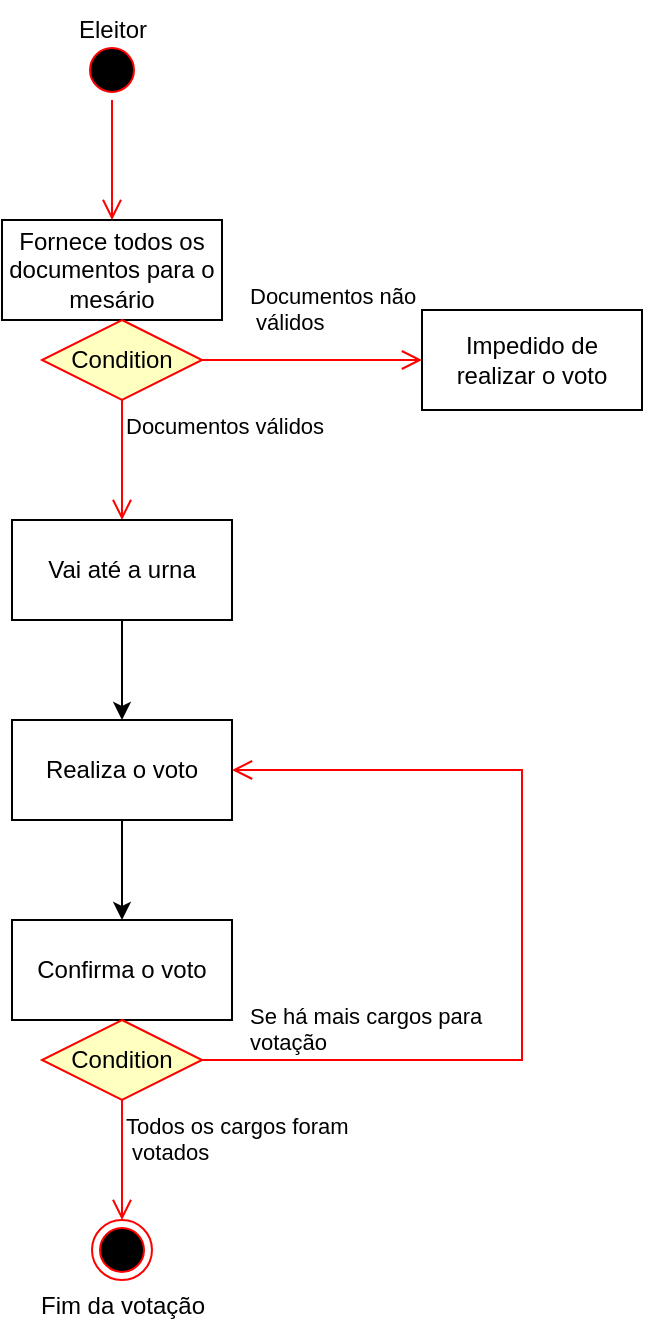 <mxfile version="28.2.5">
  <diagram name="Página-1" id="6HJWCoaYQ37QXLlauOAN">
    <mxGraphModel dx="1188" dy="648" grid="1" gridSize="10" guides="1" tooltips="1" connect="1" arrows="1" fold="1" page="1" pageScale="1" pageWidth="827" pageHeight="1169" math="0" shadow="0">
      <root>
        <mxCell id="0" />
        <mxCell id="1" parent="0" />
        <mxCell id="Lo3eXL98znN5Ijs_LKKe-2" value="V" style="ellipse;html=1;shape=startState;fillColor=#000000;strokeColor=#ff0000;" vertex="1" parent="1">
          <mxGeometry x="390" y="60" width="30" height="30" as="geometry" />
        </mxCell>
        <mxCell id="Lo3eXL98znN5Ijs_LKKe-3" value="" style="edgeStyle=orthogonalEdgeStyle;html=1;verticalAlign=bottom;endArrow=open;endSize=8;strokeColor=#ff0000;rounded=0;" edge="1" source="Lo3eXL98znN5Ijs_LKKe-2" parent="1">
          <mxGeometry relative="1" as="geometry">
            <mxPoint x="405" y="150" as="targetPoint" />
          </mxGeometry>
        </mxCell>
        <mxCell id="Lo3eXL98znN5Ijs_LKKe-5" value="Eleitor" style="text;html=1;align=center;verticalAlign=middle;resizable=0;points=[];autosize=1;strokeColor=none;fillColor=none;" vertex="1" parent="1">
          <mxGeometry x="375" y="40" width="60" height="30" as="geometry" />
        </mxCell>
        <mxCell id="Lo3eXL98znN5Ijs_LKKe-6" value="Fornece todos os documentos para o mesário" style="html=1;whiteSpace=wrap;" vertex="1" parent="1">
          <mxGeometry x="350" y="150" width="110" height="50" as="geometry" />
        </mxCell>
        <mxCell id="Lo3eXL98znN5Ijs_LKKe-7" value="Condition" style="rhombus;whiteSpace=wrap;html=1;fontColor=#000000;fillColor=#ffffc0;strokeColor=#ff0000;" vertex="1" parent="1">
          <mxGeometry x="370" y="200" width="80" height="40" as="geometry" />
        </mxCell>
        <mxCell id="Lo3eXL98znN5Ijs_LKKe-8" value="Documentos não&lt;div&gt;&amp;nbsp;válidos&lt;/div&gt;" style="edgeStyle=orthogonalEdgeStyle;html=1;align=left;verticalAlign=bottom;endArrow=open;endSize=8;strokeColor=#ff0000;rounded=0;" edge="1" source="Lo3eXL98znN5Ijs_LKKe-7" parent="1">
          <mxGeometry x="-0.6" y="10" relative="1" as="geometry">
            <mxPoint x="560" y="220" as="targetPoint" />
            <mxPoint as="offset" />
          </mxGeometry>
        </mxCell>
        <mxCell id="Lo3eXL98znN5Ijs_LKKe-9" value="Documentos válidos" style="edgeStyle=orthogonalEdgeStyle;html=1;align=left;verticalAlign=top;endArrow=open;endSize=8;strokeColor=#ff0000;rounded=0;" edge="1" source="Lo3eXL98znN5Ijs_LKKe-7" parent="1">
          <mxGeometry x="-1" relative="1" as="geometry">
            <mxPoint x="410" y="300" as="targetPoint" />
          </mxGeometry>
        </mxCell>
        <mxCell id="Lo3eXL98znN5Ijs_LKKe-10" value="Impedido de realizar o voto" style="html=1;whiteSpace=wrap;" vertex="1" parent="1">
          <mxGeometry x="560" y="195" width="110" height="50" as="geometry" />
        </mxCell>
        <mxCell id="Lo3eXL98znN5Ijs_LKKe-13" style="edgeStyle=orthogonalEdgeStyle;rounded=0;orthogonalLoop=1;jettySize=auto;html=1;entryX=0.5;entryY=0;entryDx=0;entryDy=0;" edge="1" parent="1" source="Lo3eXL98znN5Ijs_LKKe-11" target="Lo3eXL98znN5Ijs_LKKe-12">
          <mxGeometry relative="1" as="geometry" />
        </mxCell>
        <mxCell id="Lo3eXL98znN5Ijs_LKKe-11" value="Vai até a urna" style="html=1;whiteSpace=wrap;" vertex="1" parent="1">
          <mxGeometry x="355" y="300" width="110" height="50" as="geometry" />
        </mxCell>
        <mxCell id="Lo3eXL98znN5Ijs_LKKe-24" style="edgeStyle=orthogonalEdgeStyle;rounded=0;orthogonalLoop=1;jettySize=auto;html=1;entryX=0.5;entryY=0;entryDx=0;entryDy=0;" edge="1" parent="1" source="Lo3eXL98znN5Ijs_LKKe-12" target="Lo3eXL98znN5Ijs_LKKe-14">
          <mxGeometry relative="1" as="geometry" />
        </mxCell>
        <mxCell id="Lo3eXL98znN5Ijs_LKKe-12" value="Realiza o voto" style="html=1;whiteSpace=wrap;" vertex="1" parent="1">
          <mxGeometry x="355" y="400" width="110" height="50" as="geometry" />
        </mxCell>
        <mxCell id="Lo3eXL98znN5Ijs_LKKe-14" value="Confirma o voto" style="html=1;whiteSpace=wrap;" vertex="1" parent="1">
          <mxGeometry x="355" y="500" width="110" height="50" as="geometry" />
        </mxCell>
        <mxCell id="Lo3eXL98znN5Ijs_LKKe-25" value="Condition" style="rhombus;whiteSpace=wrap;html=1;fontColor=#000000;fillColor=#ffffc0;strokeColor=#ff0000;" vertex="1" parent="1">
          <mxGeometry x="370" y="550" width="80" height="40" as="geometry" />
        </mxCell>
        <mxCell id="Lo3eXL98znN5Ijs_LKKe-26" value="Se há mais cargos para&amp;nbsp;&lt;div&gt;votação&lt;/div&gt;" style="edgeStyle=orthogonalEdgeStyle;html=1;align=left;verticalAlign=bottom;endArrow=open;endSize=8;strokeColor=#ff0000;rounded=0;entryX=1;entryY=0.5;entryDx=0;entryDy=0;exitX=1;exitY=0.5;exitDx=0;exitDy=0;" edge="1" source="Lo3eXL98znN5Ijs_LKKe-25" parent="1" target="Lo3eXL98znN5Ijs_LKKe-12">
          <mxGeometry x="-0.902" relative="1" as="geometry">
            <mxPoint x="550" y="420" as="targetPoint" />
            <Array as="points">
              <mxPoint x="610" y="570" />
              <mxPoint x="610" y="425" />
            </Array>
            <mxPoint as="offset" />
          </mxGeometry>
        </mxCell>
        <mxCell id="Lo3eXL98znN5Ijs_LKKe-27" value="Todos os cargos foram&lt;div&gt;&amp;nbsp;votados&lt;/div&gt;" style="edgeStyle=orthogonalEdgeStyle;html=1;align=left;verticalAlign=top;endArrow=open;endSize=8;strokeColor=#ff0000;rounded=0;" edge="1" source="Lo3eXL98znN5Ijs_LKKe-25" parent="1">
          <mxGeometry x="-1" relative="1" as="geometry">
            <mxPoint x="410" y="650" as="targetPoint" />
          </mxGeometry>
        </mxCell>
        <mxCell id="Lo3eXL98znN5Ijs_LKKe-32" value="" style="ellipse;html=1;shape=endState;fillColor=#000000;strokeColor=#ff0000;" vertex="1" parent="1">
          <mxGeometry x="395" y="650" width="30" height="30" as="geometry" />
        </mxCell>
        <mxCell id="Lo3eXL98znN5Ijs_LKKe-33" value="Fim da votação" style="text;html=1;align=center;verticalAlign=middle;resizable=0;points=[];autosize=1;strokeColor=none;fillColor=none;" vertex="1" parent="1">
          <mxGeometry x="355" y="678" width="110" height="30" as="geometry" />
        </mxCell>
      </root>
    </mxGraphModel>
  </diagram>
</mxfile>
